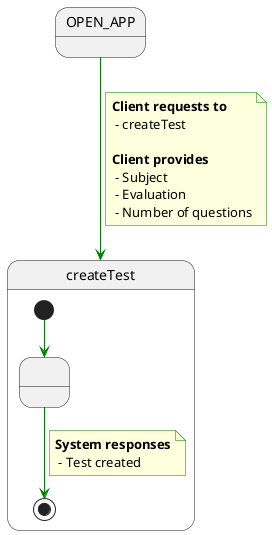 @startuml
skinparam noteBorderColor green

state OPEN_APP

OPEN_APP -[#green]-> createTest
        note on link
            <b>Client requests to</b>
             - createTest

            <b>Client provides</b>
             - Subject
             - Evaluation
             - Number of questions
        end note

state createTest {
    state " " as state_1

    [*]-[#green]-> state_1

    state_1 -[#green]-> [*]
        note on link
            <b>System responses</b>
             - Test created
        end note

}

@enduml


